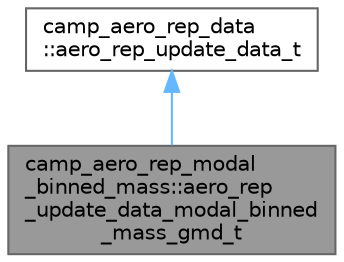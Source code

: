 digraph "camp_aero_rep_modal_binned_mass::aero_rep_update_data_modal_binned_mass_gmd_t"
{
 // LATEX_PDF_SIZE
  bgcolor="transparent";
  edge [fontname=Helvetica,fontsize=10,labelfontname=Helvetica,labelfontsize=10];
  node [fontname=Helvetica,fontsize=10,shape=box,height=0.2,width=0.4];
  Node1 [label="camp_aero_rep_modal\l_binned_mass::aero_rep\l_update_data_modal_binned\l_mass_gmd_t",height=0.2,width=0.4,color="gray40", fillcolor="grey60", style="filled", fontcolor="black",tooltip="Update GMD object."];
  Node2 -> Node1 [dir="back",color="steelblue1",style="solid"];
  Node2 [label="camp_aero_rep_data\l::aero_rep_update_data_t",height=0.2,width=0.4,color="gray40", fillcolor="white", style="filled",URL="$structcamp__aero__rep__data_1_1aero__rep__update__data__t.html",tooltip="Update cookie."];
}

